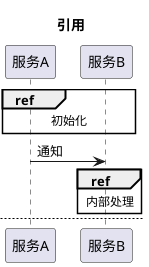 @startuml
'https://plantuml.com/sequence-diagram

title 引用
participant "服务A" as app01
participant "服务B" as app02

ref over app01, app02 : 初始化
app01 -> app02 : 通知
ref over app02
内部处理
end ref

newpage 延迟
actor app02
app01 -> app02: 认证请求
...
app02 --> app01: 认证响应
...5分钟后...
app02 --> app01: 再见

@enduml